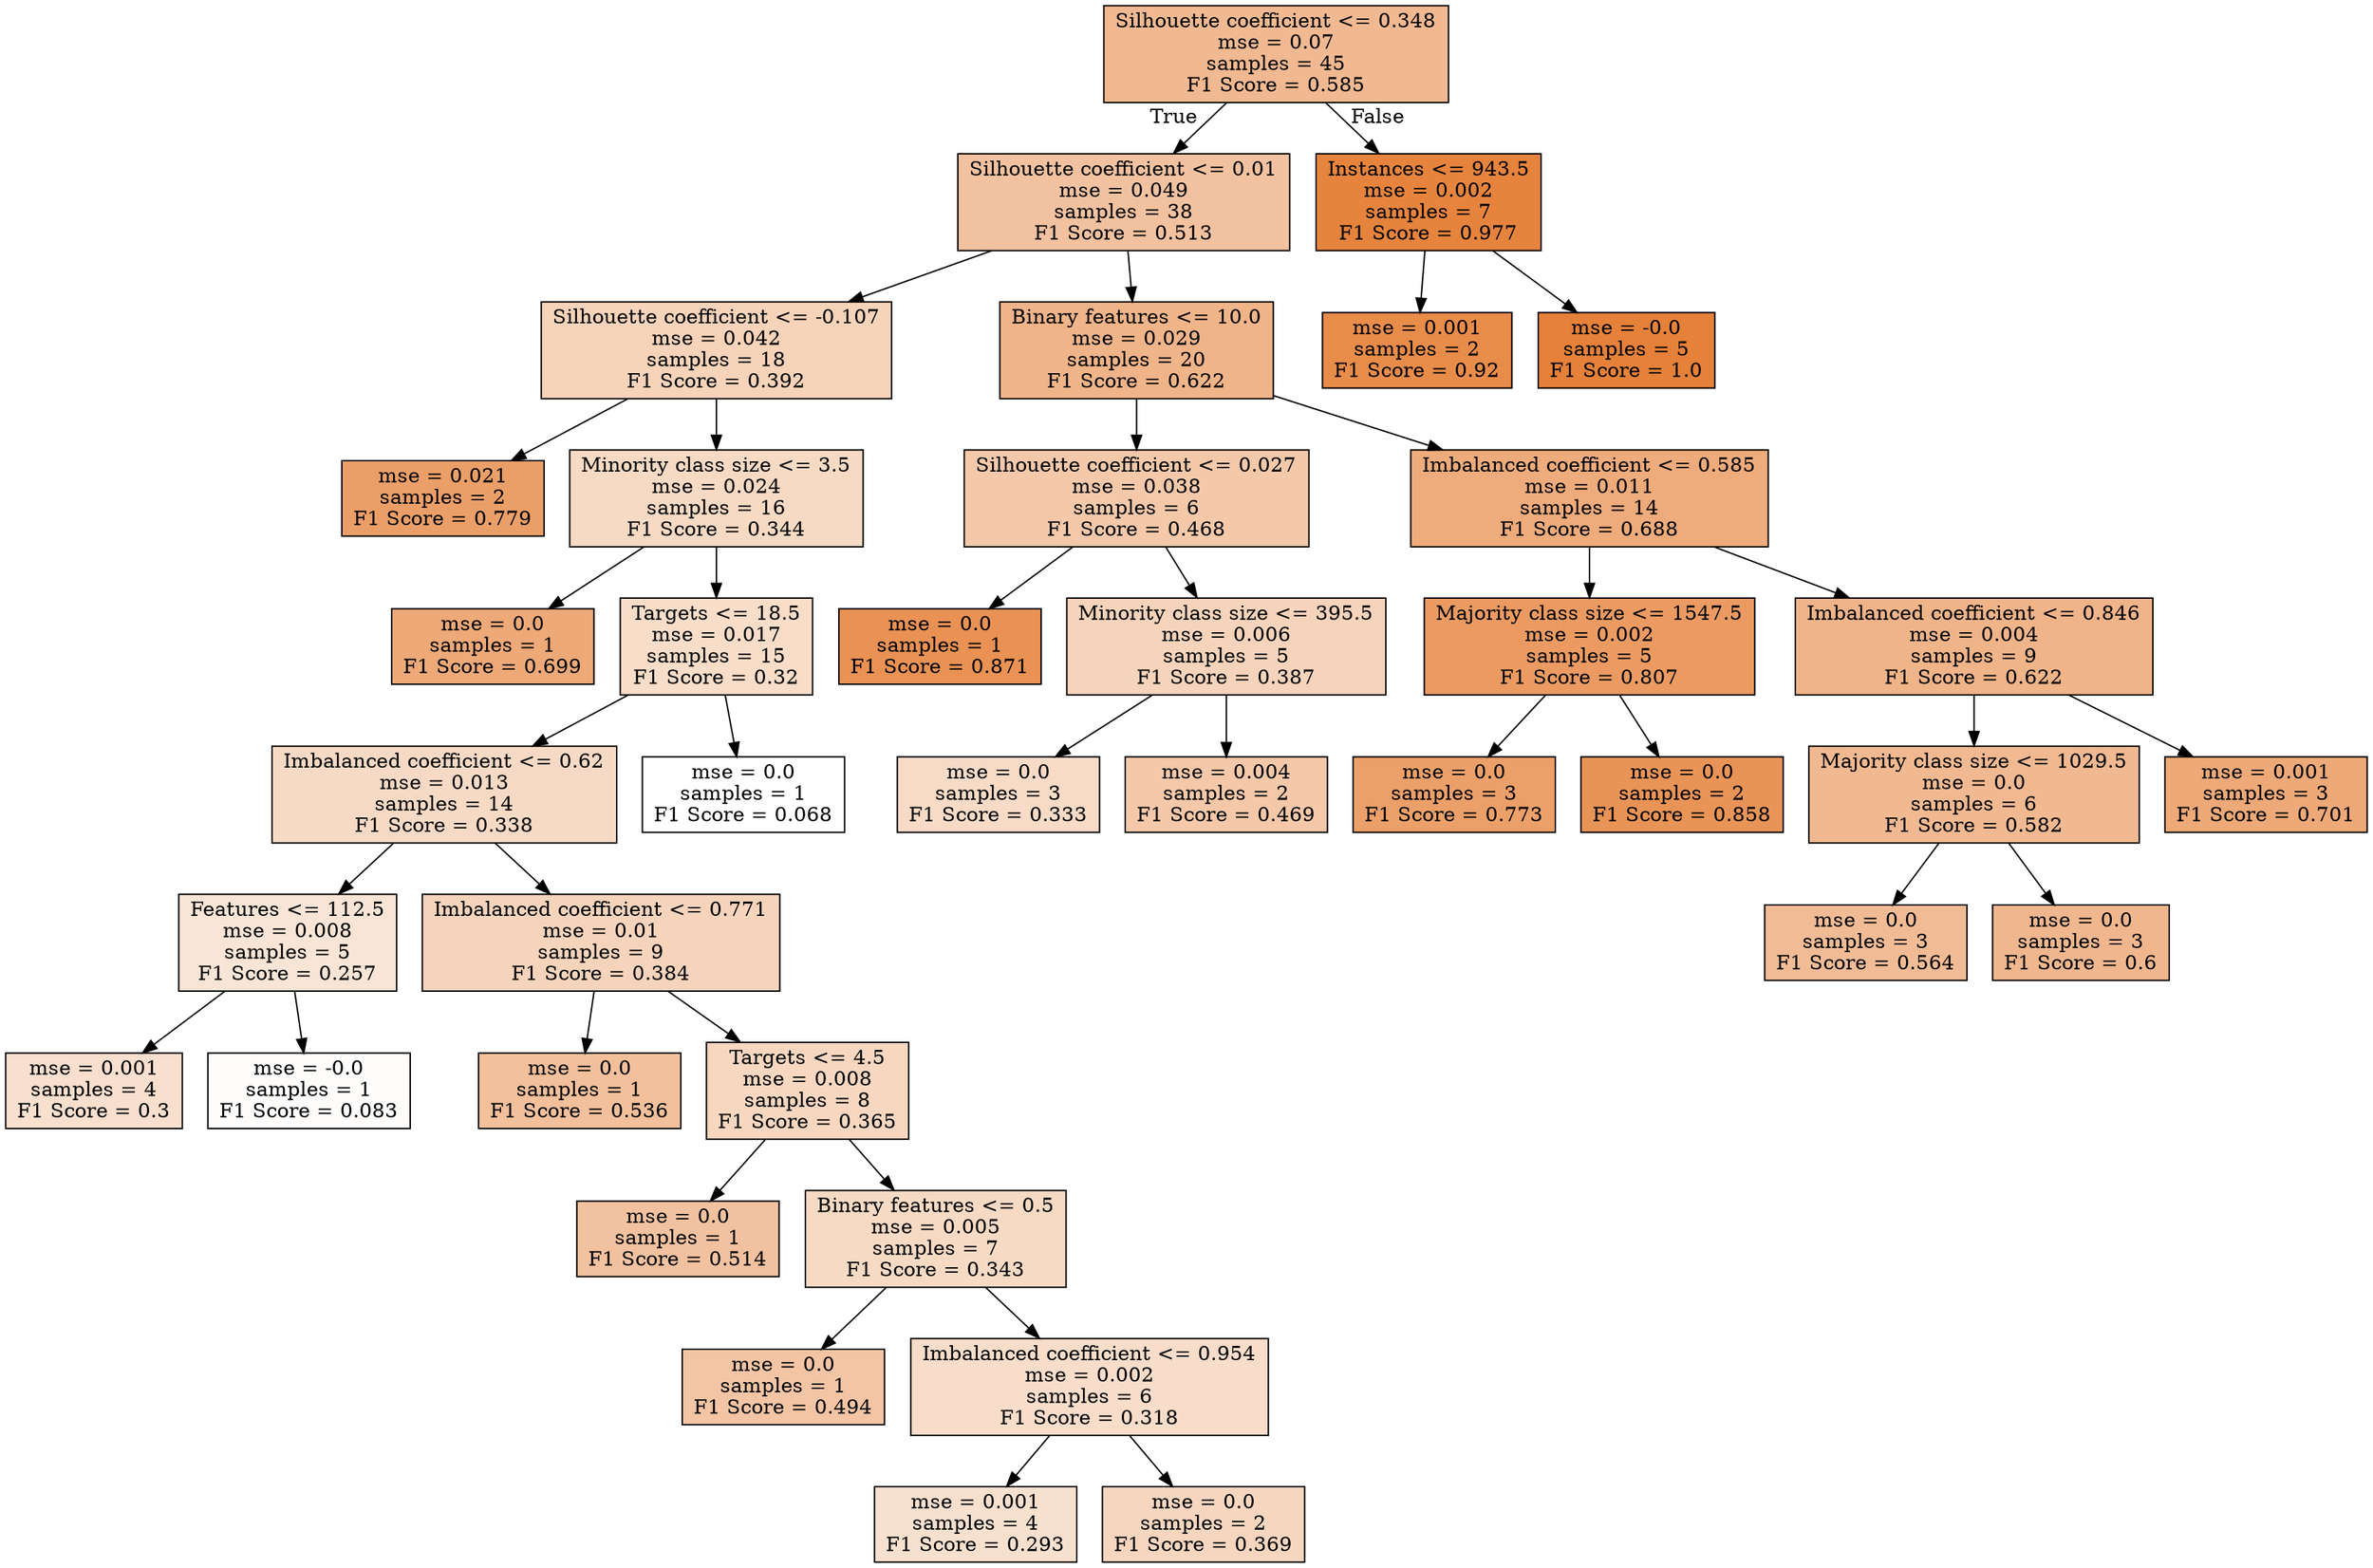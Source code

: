 digraph Tree {
node [shape=box, style="filled", color="black"] ;
0 [label="Silhouette coefficient <= 0.348\nmse = 0.07\nsamples = 45\nF1 Score = 0.585", fillcolor="#e581398d"] ;
1 [label="Silhouette coefficient <= 0.01\nmse = 0.049\nsamples = 38\nF1 Score = 0.513", fillcolor="#e581397a"] ;
0 -> 1 [labeldistance=2.5, labelangle=45, headlabel="True"] ;
2 [label="Silhouette coefficient <= -0.107\nmse = 0.042\nsamples = 18\nF1 Score = 0.392", fillcolor="#e5813959"] ;
1 -> 2 ;
3 [label="mse = 0.021\nsamples = 2\nF1 Score = 0.779", fillcolor="#e58139c2"] ;
2 -> 3 ;
4 [label="Minority class size <= 3.5\nmse = 0.024\nsamples = 16\nF1 Score = 0.344", fillcolor="#e581394b"] ;
2 -> 4 ;
5 [label="mse = 0.0\nsamples = 1\nF1 Score = 0.699", fillcolor="#e58139ad"] ;
4 -> 5 ;
6 [label="Targets <= 18.5\nmse = 0.017\nsamples = 15\nF1 Score = 0.32", fillcolor="#e5813945"] ;
4 -> 6 ;
7 [label="Imbalanced coefficient <= 0.62\nmse = 0.013\nsamples = 14\nF1 Score = 0.338", fillcolor="#e581394a"] ;
6 -> 7 ;
8 [label="Features <= 112.5\nmse = 0.008\nsamples = 5\nF1 Score = 0.257", fillcolor="#e5813934"] ;
7 -> 8 ;
9 [label="mse = 0.001\nsamples = 4\nF1 Score = 0.3", fillcolor="#e581393f"] ;
8 -> 9 ;
10 [label="mse = -0.0\nsamples = 1\nF1 Score = 0.083", fillcolor="#e5813904"] ;
8 -> 10 ;
11 [label="Imbalanced coefficient <= 0.771\nmse = 0.01\nsamples = 9\nF1 Score = 0.384", fillcolor="#e5813956"] ;
7 -> 11 ;
12 [label="mse = 0.0\nsamples = 1\nF1 Score = 0.536", fillcolor="#e5813980"] ;
11 -> 12 ;
13 [label="Targets <= 4.5\nmse = 0.008\nsamples = 8\nF1 Score = 0.365", fillcolor="#e5813951"] ;
11 -> 13 ;
14 [label="mse = 0.0\nsamples = 1\nF1 Score = 0.514", fillcolor="#e581397a"] ;
13 -> 14 ;
15 [label="Binary features <= 0.5\nmse = 0.005\nsamples = 7\nF1 Score = 0.343", fillcolor="#e581394b"] ;
13 -> 15 ;
16 [label="mse = 0.0\nsamples = 1\nF1 Score = 0.494", fillcolor="#e5813975"] ;
15 -> 16 ;
17 [label="Imbalanced coefficient <= 0.954\nmse = 0.002\nsamples = 6\nF1 Score = 0.318", fillcolor="#e5813944"] ;
15 -> 17 ;
18 [label="mse = 0.001\nsamples = 4\nF1 Score = 0.293", fillcolor="#e581393d"] ;
17 -> 18 ;
19 [label="mse = 0.0\nsamples = 2\nF1 Score = 0.369", fillcolor="#e5813952"] ;
17 -> 19 ;
20 [label="mse = 0.0\nsamples = 1\nF1 Score = 0.068", fillcolor="#e5813900"] ;
6 -> 20 ;
21 [label="Binary features <= 10.0\nmse = 0.029\nsamples = 20\nF1 Score = 0.622", fillcolor="#e5813998"] ;
1 -> 21 ;
22 [label="Silhouette coefficient <= 0.027\nmse = 0.038\nsamples = 6\nF1 Score = 0.468", fillcolor="#e581396d"] ;
21 -> 22 ;
23 [label="mse = 0.0\nsamples = 1\nF1 Score = 0.871", fillcolor="#e58139dc"] ;
22 -> 23 ;
24 [label="Minority class size <= 395.5\nmse = 0.006\nsamples = 5\nF1 Score = 0.387", fillcolor="#e5813957"] ;
22 -> 24 ;
25 [label="mse = 0.0\nsamples = 3\nF1 Score = 0.333", fillcolor="#e5813948"] ;
24 -> 25 ;
26 [label="mse = 0.004\nsamples = 2\nF1 Score = 0.469", fillcolor="#e581396e"] ;
24 -> 26 ;
27 [label="Imbalanced coefficient <= 0.585\nmse = 0.011\nsamples = 14\nF1 Score = 0.688", fillcolor="#e58139aa"] ;
21 -> 27 ;
28 [label="Majority class size <= 1547.5\nmse = 0.002\nsamples = 5\nF1 Score = 0.807", fillcolor="#e58139ca"] ;
27 -> 28 ;
29 [label="mse = 0.0\nsamples = 3\nF1 Score = 0.773", fillcolor="#e58139c1"] ;
28 -> 29 ;
30 [label="mse = 0.0\nsamples = 2\nF1 Score = 0.858", fillcolor="#e58139d8"] ;
28 -> 30 ;
31 [label="Imbalanced coefficient <= 0.846\nmse = 0.004\nsamples = 9\nF1 Score = 0.622", fillcolor="#e5813997"] ;
27 -> 31 ;
32 [label="Majority class size <= 1029.5\nmse = 0.0\nsamples = 6\nF1 Score = 0.582", fillcolor="#e581398d"] ;
31 -> 32 ;
33 [label="mse = 0.0\nsamples = 3\nF1 Score = 0.564", fillcolor="#e5813988"] ;
32 -> 33 ;
34 [label="mse = 0.0\nsamples = 3\nF1 Score = 0.6", fillcolor="#e5813991"] ;
32 -> 34 ;
35 [label="mse = 0.001\nsamples = 3\nF1 Score = 0.701", fillcolor="#e58139ad"] ;
31 -> 35 ;
36 [label="Instances <= 943.5\nmse = 0.002\nsamples = 7\nF1 Score = 0.977", fillcolor="#e58139f9"] ;
0 -> 36 [labeldistance=2.5, labelangle=-45, headlabel="False"] ;
37 [label="mse = 0.001\nsamples = 2\nF1 Score = 0.92", fillcolor="#e58139e9"] ;
36 -> 37 ;
38 [label="mse = -0.0\nsamples = 5\nF1 Score = 1.0", fillcolor="#e58139ff"] ;
36 -> 38 ;
}